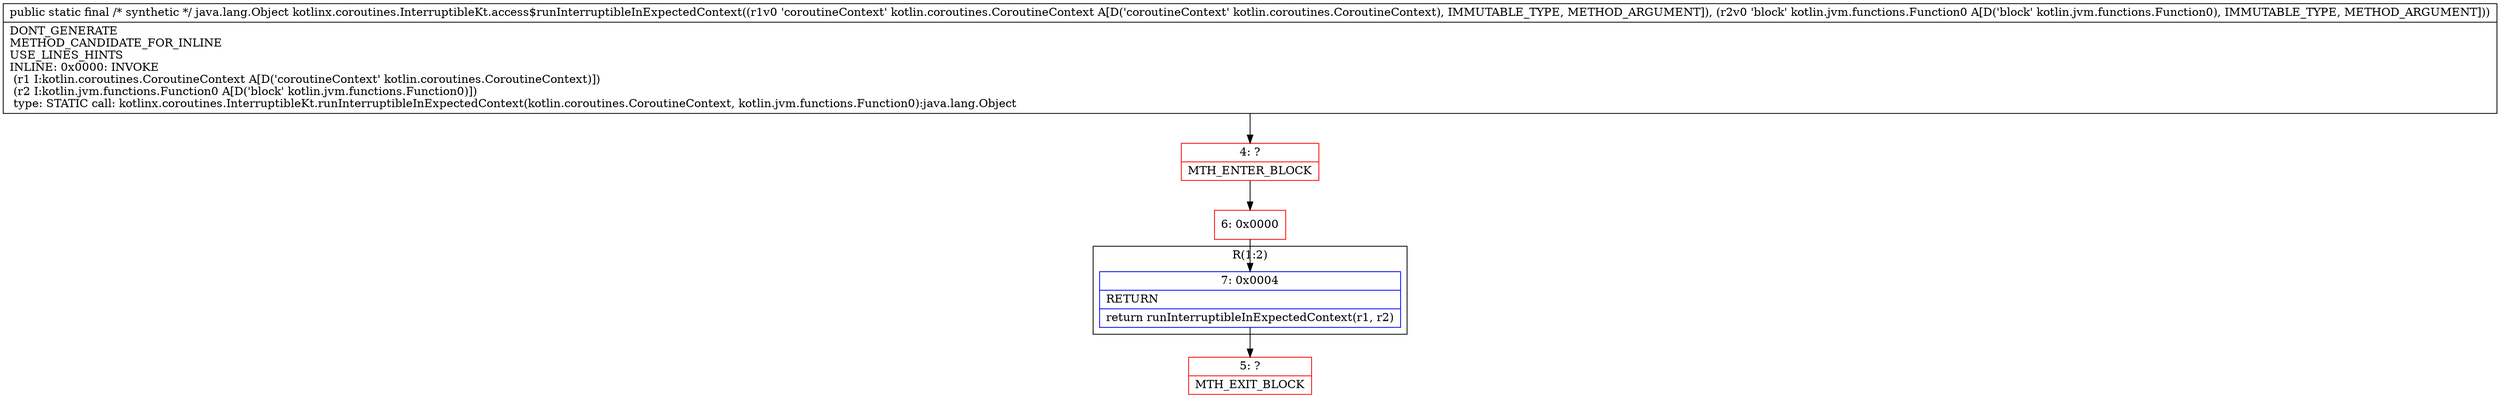 digraph "CFG forkotlinx.coroutines.InterruptibleKt.access$runInterruptibleInExpectedContext(Lkotlin\/coroutines\/CoroutineContext;Lkotlin\/jvm\/functions\/Function0;)Ljava\/lang\/Object;" {
subgraph cluster_Region_1246045405 {
label = "R(1:2)";
node [shape=record,color=blue];
Node_7 [shape=record,label="{7\:\ 0x0004|RETURN\l|return runInterruptibleInExpectedContext(r1, r2)\l}"];
}
Node_4 [shape=record,color=red,label="{4\:\ ?|MTH_ENTER_BLOCK\l}"];
Node_6 [shape=record,color=red,label="{6\:\ 0x0000}"];
Node_5 [shape=record,color=red,label="{5\:\ ?|MTH_EXIT_BLOCK\l}"];
MethodNode[shape=record,label="{public static final \/* synthetic *\/ java.lang.Object kotlinx.coroutines.InterruptibleKt.access$runInterruptibleInExpectedContext((r1v0 'coroutineContext' kotlin.coroutines.CoroutineContext A[D('coroutineContext' kotlin.coroutines.CoroutineContext), IMMUTABLE_TYPE, METHOD_ARGUMENT]), (r2v0 'block' kotlin.jvm.functions.Function0 A[D('block' kotlin.jvm.functions.Function0), IMMUTABLE_TYPE, METHOD_ARGUMENT]))  | DONT_GENERATE\lMETHOD_CANDIDATE_FOR_INLINE\lUSE_LINES_HINTS\lINLINE: 0x0000: INVOKE  \l  (r1 I:kotlin.coroutines.CoroutineContext A[D('coroutineContext' kotlin.coroutines.CoroutineContext)])\l  (r2 I:kotlin.jvm.functions.Function0 A[D('block' kotlin.jvm.functions.Function0)])\l type: STATIC call: kotlinx.coroutines.InterruptibleKt.runInterruptibleInExpectedContext(kotlin.coroutines.CoroutineContext, kotlin.jvm.functions.Function0):java.lang.Object\l}"];
MethodNode -> Node_4;Node_7 -> Node_5;
Node_4 -> Node_6;
Node_6 -> Node_7;
}

